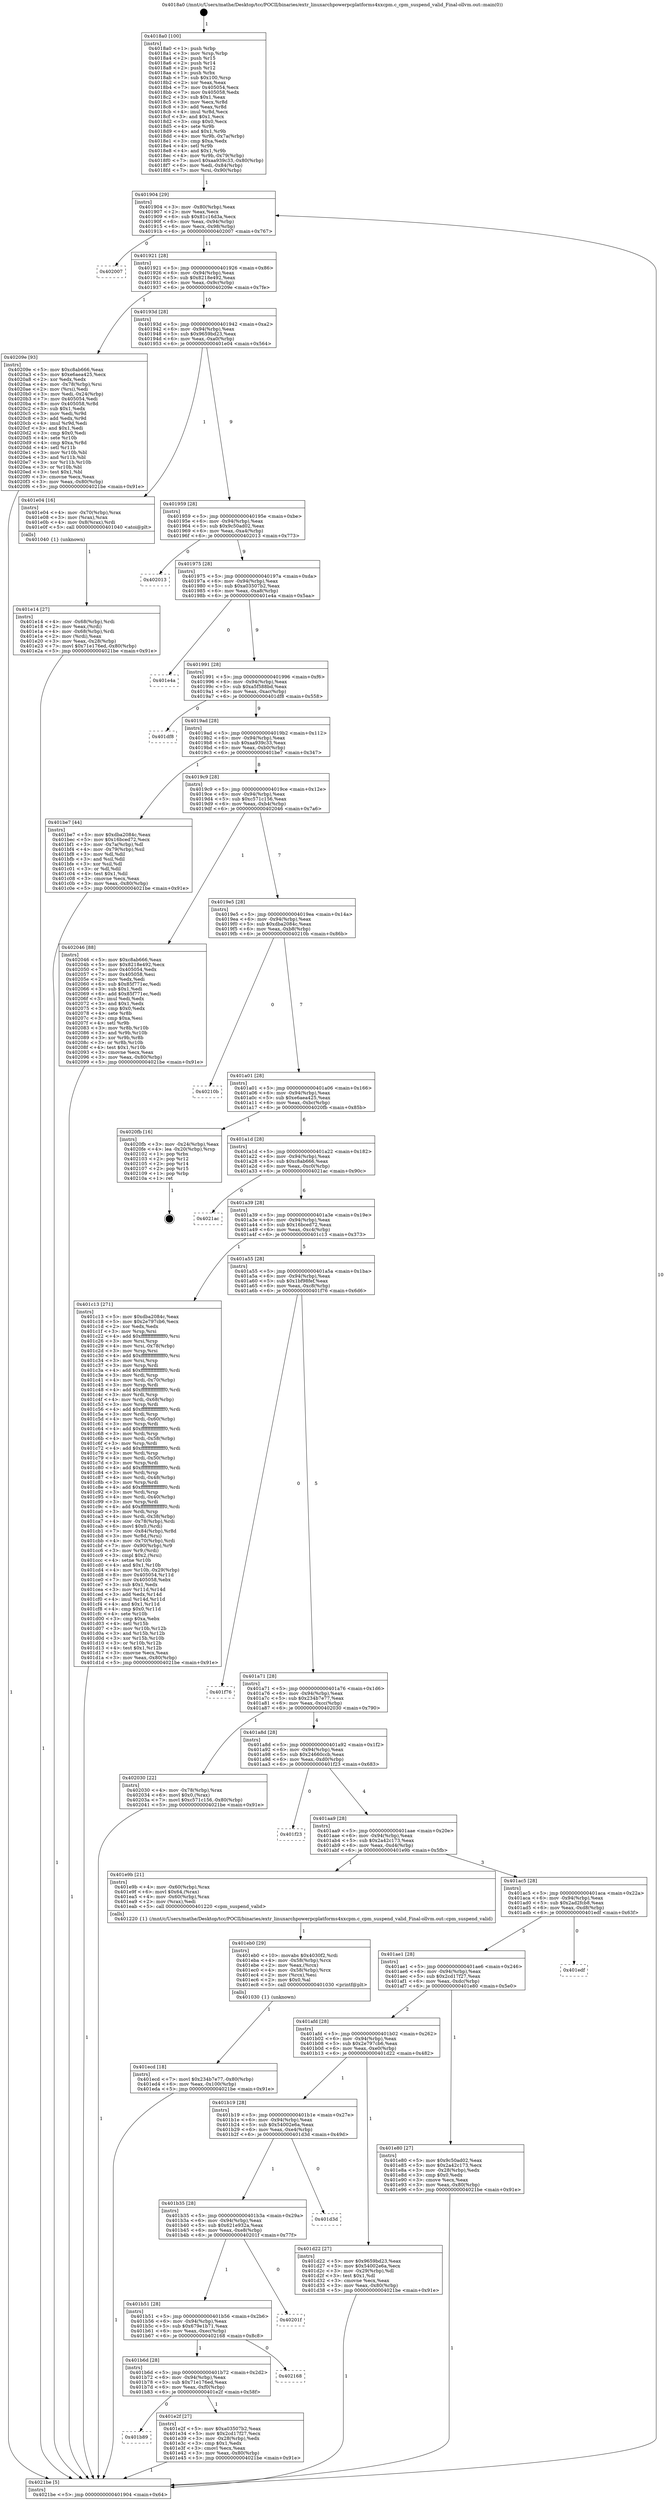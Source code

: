 digraph "0x4018a0" {
  label = "0x4018a0 (/mnt/c/Users/mathe/Desktop/tcc/POCII/binaries/extr_linuxarchpowerpcplatforms4xxcpm.c_cpm_suspend_valid_Final-ollvm.out::main(0))"
  labelloc = "t"
  node[shape=record]

  Entry [label="",width=0.3,height=0.3,shape=circle,fillcolor=black,style=filled]
  "0x401904" [label="{
     0x401904 [29]\l
     | [instrs]\l
     &nbsp;&nbsp;0x401904 \<+3\>: mov -0x80(%rbp),%eax\l
     &nbsp;&nbsp;0x401907 \<+2\>: mov %eax,%ecx\l
     &nbsp;&nbsp;0x401909 \<+6\>: sub $0x81c16d3a,%ecx\l
     &nbsp;&nbsp;0x40190f \<+6\>: mov %eax,-0x94(%rbp)\l
     &nbsp;&nbsp;0x401915 \<+6\>: mov %ecx,-0x98(%rbp)\l
     &nbsp;&nbsp;0x40191b \<+6\>: je 0000000000402007 \<main+0x767\>\l
  }"]
  "0x402007" [label="{
     0x402007\l
  }", style=dashed]
  "0x401921" [label="{
     0x401921 [28]\l
     | [instrs]\l
     &nbsp;&nbsp;0x401921 \<+5\>: jmp 0000000000401926 \<main+0x86\>\l
     &nbsp;&nbsp;0x401926 \<+6\>: mov -0x94(%rbp),%eax\l
     &nbsp;&nbsp;0x40192c \<+5\>: sub $0x8218e492,%eax\l
     &nbsp;&nbsp;0x401931 \<+6\>: mov %eax,-0x9c(%rbp)\l
     &nbsp;&nbsp;0x401937 \<+6\>: je 000000000040209e \<main+0x7fe\>\l
  }"]
  Exit [label="",width=0.3,height=0.3,shape=circle,fillcolor=black,style=filled,peripheries=2]
  "0x40209e" [label="{
     0x40209e [93]\l
     | [instrs]\l
     &nbsp;&nbsp;0x40209e \<+5\>: mov $0xc8ab666,%eax\l
     &nbsp;&nbsp;0x4020a3 \<+5\>: mov $0xe6aea425,%ecx\l
     &nbsp;&nbsp;0x4020a8 \<+2\>: xor %edx,%edx\l
     &nbsp;&nbsp;0x4020aa \<+4\>: mov -0x78(%rbp),%rsi\l
     &nbsp;&nbsp;0x4020ae \<+2\>: mov (%rsi),%edi\l
     &nbsp;&nbsp;0x4020b0 \<+3\>: mov %edi,-0x24(%rbp)\l
     &nbsp;&nbsp;0x4020b3 \<+7\>: mov 0x405054,%edi\l
     &nbsp;&nbsp;0x4020ba \<+8\>: mov 0x405058,%r8d\l
     &nbsp;&nbsp;0x4020c2 \<+3\>: sub $0x1,%edx\l
     &nbsp;&nbsp;0x4020c5 \<+3\>: mov %edi,%r9d\l
     &nbsp;&nbsp;0x4020c8 \<+3\>: add %edx,%r9d\l
     &nbsp;&nbsp;0x4020cb \<+4\>: imul %r9d,%edi\l
     &nbsp;&nbsp;0x4020cf \<+3\>: and $0x1,%edi\l
     &nbsp;&nbsp;0x4020d2 \<+3\>: cmp $0x0,%edi\l
     &nbsp;&nbsp;0x4020d5 \<+4\>: sete %r10b\l
     &nbsp;&nbsp;0x4020d9 \<+4\>: cmp $0xa,%r8d\l
     &nbsp;&nbsp;0x4020dd \<+4\>: setl %r11b\l
     &nbsp;&nbsp;0x4020e1 \<+3\>: mov %r10b,%bl\l
     &nbsp;&nbsp;0x4020e4 \<+3\>: and %r11b,%bl\l
     &nbsp;&nbsp;0x4020e7 \<+3\>: xor %r11b,%r10b\l
     &nbsp;&nbsp;0x4020ea \<+3\>: or %r10b,%bl\l
     &nbsp;&nbsp;0x4020ed \<+3\>: test $0x1,%bl\l
     &nbsp;&nbsp;0x4020f0 \<+3\>: cmovne %ecx,%eax\l
     &nbsp;&nbsp;0x4020f3 \<+3\>: mov %eax,-0x80(%rbp)\l
     &nbsp;&nbsp;0x4020f6 \<+5\>: jmp 00000000004021be \<main+0x91e\>\l
  }"]
  "0x40193d" [label="{
     0x40193d [28]\l
     | [instrs]\l
     &nbsp;&nbsp;0x40193d \<+5\>: jmp 0000000000401942 \<main+0xa2\>\l
     &nbsp;&nbsp;0x401942 \<+6\>: mov -0x94(%rbp),%eax\l
     &nbsp;&nbsp;0x401948 \<+5\>: sub $0x9659bd23,%eax\l
     &nbsp;&nbsp;0x40194d \<+6\>: mov %eax,-0xa0(%rbp)\l
     &nbsp;&nbsp;0x401953 \<+6\>: je 0000000000401e04 \<main+0x564\>\l
  }"]
  "0x401ecd" [label="{
     0x401ecd [18]\l
     | [instrs]\l
     &nbsp;&nbsp;0x401ecd \<+7\>: movl $0x234b7e77,-0x80(%rbp)\l
     &nbsp;&nbsp;0x401ed4 \<+6\>: mov %eax,-0x100(%rbp)\l
     &nbsp;&nbsp;0x401eda \<+5\>: jmp 00000000004021be \<main+0x91e\>\l
  }"]
  "0x401e04" [label="{
     0x401e04 [16]\l
     | [instrs]\l
     &nbsp;&nbsp;0x401e04 \<+4\>: mov -0x70(%rbp),%rax\l
     &nbsp;&nbsp;0x401e08 \<+3\>: mov (%rax),%rax\l
     &nbsp;&nbsp;0x401e0b \<+4\>: mov 0x8(%rax),%rdi\l
     &nbsp;&nbsp;0x401e0f \<+5\>: call 0000000000401040 \<atoi@plt\>\l
     | [calls]\l
     &nbsp;&nbsp;0x401040 \{1\} (unknown)\l
  }"]
  "0x401959" [label="{
     0x401959 [28]\l
     | [instrs]\l
     &nbsp;&nbsp;0x401959 \<+5\>: jmp 000000000040195e \<main+0xbe\>\l
     &nbsp;&nbsp;0x40195e \<+6\>: mov -0x94(%rbp),%eax\l
     &nbsp;&nbsp;0x401964 \<+5\>: sub $0x9c50ad02,%eax\l
     &nbsp;&nbsp;0x401969 \<+6\>: mov %eax,-0xa4(%rbp)\l
     &nbsp;&nbsp;0x40196f \<+6\>: je 0000000000402013 \<main+0x773\>\l
  }"]
  "0x401eb0" [label="{
     0x401eb0 [29]\l
     | [instrs]\l
     &nbsp;&nbsp;0x401eb0 \<+10\>: movabs $0x4030f2,%rdi\l
     &nbsp;&nbsp;0x401eba \<+4\>: mov -0x58(%rbp),%rcx\l
     &nbsp;&nbsp;0x401ebe \<+2\>: mov %eax,(%rcx)\l
     &nbsp;&nbsp;0x401ec0 \<+4\>: mov -0x58(%rbp),%rcx\l
     &nbsp;&nbsp;0x401ec4 \<+2\>: mov (%rcx),%esi\l
     &nbsp;&nbsp;0x401ec6 \<+2\>: mov $0x0,%al\l
     &nbsp;&nbsp;0x401ec8 \<+5\>: call 0000000000401030 \<printf@plt\>\l
     | [calls]\l
     &nbsp;&nbsp;0x401030 \{1\} (unknown)\l
  }"]
  "0x402013" [label="{
     0x402013\l
  }", style=dashed]
  "0x401975" [label="{
     0x401975 [28]\l
     | [instrs]\l
     &nbsp;&nbsp;0x401975 \<+5\>: jmp 000000000040197a \<main+0xda\>\l
     &nbsp;&nbsp;0x40197a \<+6\>: mov -0x94(%rbp),%eax\l
     &nbsp;&nbsp;0x401980 \<+5\>: sub $0xa03507b2,%eax\l
     &nbsp;&nbsp;0x401985 \<+6\>: mov %eax,-0xa8(%rbp)\l
     &nbsp;&nbsp;0x40198b \<+6\>: je 0000000000401e4a \<main+0x5aa\>\l
  }"]
  "0x401b89" [label="{
     0x401b89\l
  }", style=dashed]
  "0x401e4a" [label="{
     0x401e4a\l
  }", style=dashed]
  "0x401991" [label="{
     0x401991 [28]\l
     | [instrs]\l
     &nbsp;&nbsp;0x401991 \<+5\>: jmp 0000000000401996 \<main+0xf6\>\l
     &nbsp;&nbsp;0x401996 \<+6\>: mov -0x94(%rbp),%eax\l
     &nbsp;&nbsp;0x40199c \<+5\>: sub $0xa5f588bd,%eax\l
     &nbsp;&nbsp;0x4019a1 \<+6\>: mov %eax,-0xac(%rbp)\l
     &nbsp;&nbsp;0x4019a7 \<+6\>: je 0000000000401df8 \<main+0x558\>\l
  }"]
  "0x401e2f" [label="{
     0x401e2f [27]\l
     | [instrs]\l
     &nbsp;&nbsp;0x401e2f \<+5\>: mov $0xa03507b2,%eax\l
     &nbsp;&nbsp;0x401e34 \<+5\>: mov $0x2cd17f27,%ecx\l
     &nbsp;&nbsp;0x401e39 \<+3\>: mov -0x28(%rbp),%edx\l
     &nbsp;&nbsp;0x401e3c \<+3\>: cmp $0x1,%edx\l
     &nbsp;&nbsp;0x401e3f \<+3\>: cmovl %ecx,%eax\l
     &nbsp;&nbsp;0x401e42 \<+3\>: mov %eax,-0x80(%rbp)\l
     &nbsp;&nbsp;0x401e45 \<+5\>: jmp 00000000004021be \<main+0x91e\>\l
  }"]
  "0x401df8" [label="{
     0x401df8\l
  }", style=dashed]
  "0x4019ad" [label="{
     0x4019ad [28]\l
     | [instrs]\l
     &nbsp;&nbsp;0x4019ad \<+5\>: jmp 00000000004019b2 \<main+0x112\>\l
     &nbsp;&nbsp;0x4019b2 \<+6\>: mov -0x94(%rbp),%eax\l
     &nbsp;&nbsp;0x4019b8 \<+5\>: sub $0xaa939c33,%eax\l
     &nbsp;&nbsp;0x4019bd \<+6\>: mov %eax,-0xb0(%rbp)\l
     &nbsp;&nbsp;0x4019c3 \<+6\>: je 0000000000401be7 \<main+0x347\>\l
  }"]
  "0x401b6d" [label="{
     0x401b6d [28]\l
     | [instrs]\l
     &nbsp;&nbsp;0x401b6d \<+5\>: jmp 0000000000401b72 \<main+0x2d2\>\l
     &nbsp;&nbsp;0x401b72 \<+6\>: mov -0x94(%rbp),%eax\l
     &nbsp;&nbsp;0x401b78 \<+5\>: sub $0x71e176ed,%eax\l
     &nbsp;&nbsp;0x401b7d \<+6\>: mov %eax,-0xf0(%rbp)\l
     &nbsp;&nbsp;0x401b83 \<+6\>: je 0000000000401e2f \<main+0x58f\>\l
  }"]
  "0x401be7" [label="{
     0x401be7 [44]\l
     | [instrs]\l
     &nbsp;&nbsp;0x401be7 \<+5\>: mov $0xdba2084c,%eax\l
     &nbsp;&nbsp;0x401bec \<+5\>: mov $0x16bced72,%ecx\l
     &nbsp;&nbsp;0x401bf1 \<+3\>: mov -0x7a(%rbp),%dl\l
     &nbsp;&nbsp;0x401bf4 \<+4\>: mov -0x79(%rbp),%sil\l
     &nbsp;&nbsp;0x401bf8 \<+3\>: mov %dl,%dil\l
     &nbsp;&nbsp;0x401bfb \<+3\>: and %sil,%dil\l
     &nbsp;&nbsp;0x401bfe \<+3\>: xor %sil,%dl\l
     &nbsp;&nbsp;0x401c01 \<+3\>: or %dl,%dil\l
     &nbsp;&nbsp;0x401c04 \<+4\>: test $0x1,%dil\l
     &nbsp;&nbsp;0x401c08 \<+3\>: cmovne %ecx,%eax\l
     &nbsp;&nbsp;0x401c0b \<+3\>: mov %eax,-0x80(%rbp)\l
     &nbsp;&nbsp;0x401c0e \<+5\>: jmp 00000000004021be \<main+0x91e\>\l
  }"]
  "0x4019c9" [label="{
     0x4019c9 [28]\l
     | [instrs]\l
     &nbsp;&nbsp;0x4019c9 \<+5\>: jmp 00000000004019ce \<main+0x12e\>\l
     &nbsp;&nbsp;0x4019ce \<+6\>: mov -0x94(%rbp),%eax\l
     &nbsp;&nbsp;0x4019d4 \<+5\>: sub $0xc571c156,%eax\l
     &nbsp;&nbsp;0x4019d9 \<+6\>: mov %eax,-0xb4(%rbp)\l
     &nbsp;&nbsp;0x4019df \<+6\>: je 0000000000402046 \<main+0x7a6\>\l
  }"]
  "0x4021be" [label="{
     0x4021be [5]\l
     | [instrs]\l
     &nbsp;&nbsp;0x4021be \<+5\>: jmp 0000000000401904 \<main+0x64\>\l
  }"]
  "0x4018a0" [label="{
     0x4018a0 [100]\l
     | [instrs]\l
     &nbsp;&nbsp;0x4018a0 \<+1\>: push %rbp\l
     &nbsp;&nbsp;0x4018a1 \<+3\>: mov %rsp,%rbp\l
     &nbsp;&nbsp;0x4018a4 \<+2\>: push %r15\l
     &nbsp;&nbsp;0x4018a6 \<+2\>: push %r14\l
     &nbsp;&nbsp;0x4018a8 \<+2\>: push %r12\l
     &nbsp;&nbsp;0x4018aa \<+1\>: push %rbx\l
     &nbsp;&nbsp;0x4018ab \<+7\>: sub $0x100,%rsp\l
     &nbsp;&nbsp;0x4018b2 \<+2\>: xor %eax,%eax\l
     &nbsp;&nbsp;0x4018b4 \<+7\>: mov 0x405054,%ecx\l
     &nbsp;&nbsp;0x4018bb \<+7\>: mov 0x405058,%edx\l
     &nbsp;&nbsp;0x4018c2 \<+3\>: sub $0x1,%eax\l
     &nbsp;&nbsp;0x4018c5 \<+3\>: mov %ecx,%r8d\l
     &nbsp;&nbsp;0x4018c8 \<+3\>: add %eax,%r8d\l
     &nbsp;&nbsp;0x4018cb \<+4\>: imul %r8d,%ecx\l
     &nbsp;&nbsp;0x4018cf \<+3\>: and $0x1,%ecx\l
     &nbsp;&nbsp;0x4018d2 \<+3\>: cmp $0x0,%ecx\l
     &nbsp;&nbsp;0x4018d5 \<+4\>: sete %r9b\l
     &nbsp;&nbsp;0x4018d9 \<+4\>: and $0x1,%r9b\l
     &nbsp;&nbsp;0x4018dd \<+4\>: mov %r9b,-0x7a(%rbp)\l
     &nbsp;&nbsp;0x4018e1 \<+3\>: cmp $0xa,%edx\l
     &nbsp;&nbsp;0x4018e4 \<+4\>: setl %r9b\l
     &nbsp;&nbsp;0x4018e8 \<+4\>: and $0x1,%r9b\l
     &nbsp;&nbsp;0x4018ec \<+4\>: mov %r9b,-0x79(%rbp)\l
     &nbsp;&nbsp;0x4018f0 \<+7\>: movl $0xaa939c33,-0x80(%rbp)\l
     &nbsp;&nbsp;0x4018f7 \<+6\>: mov %edi,-0x84(%rbp)\l
     &nbsp;&nbsp;0x4018fd \<+7\>: mov %rsi,-0x90(%rbp)\l
  }"]
  "0x402168" [label="{
     0x402168\l
  }", style=dashed]
  "0x402046" [label="{
     0x402046 [88]\l
     | [instrs]\l
     &nbsp;&nbsp;0x402046 \<+5\>: mov $0xc8ab666,%eax\l
     &nbsp;&nbsp;0x40204b \<+5\>: mov $0x8218e492,%ecx\l
     &nbsp;&nbsp;0x402050 \<+7\>: mov 0x405054,%edx\l
     &nbsp;&nbsp;0x402057 \<+7\>: mov 0x405058,%esi\l
     &nbsp;&nbsp;0x40205e \<+2\>: mov %edx,%edi\l
     &nbsp;&nbsp;0x402060 \<+6\>: sub $0x85f771ec,%edi\l
     &nbsp;&nbsp;0x402066 \<+3\>: sub $0x1,%edi\l
     &nbsp;&nbsp;0x402069 \<+6\>: add $0x85f771ec,%edi\l
     &nbsp;&nbsp;0x40206f \<+3\>: imul %edi,%edx\l
     &nbsp;&nbsp;0x402072 \<+3\>: and $0x1,%edx\l
     &nbsp;&nbsp;0x402075 \<+3\>: cmp $0x0,%edx\l
     &nbsp;&nbsp;0x402078 \<+4\>: sete %r8b\l
     &nbsp;&nbsp;0x40207c \<+3\>: cmp $0xa,%esi\l
     &nbsp;&nbsp;0x40207f \<+4\>: setl %r9b\l
     &nbsp;&nbsp;0x402083 \<+3\>: mov %r8b,%r10b\l
     &nbsp;&nbsp;0x402086 \<+3\>: and %r9b,%r10b\l
     &nbsp;&nbsp;0x402089 \<+3\>: xor %r9b,%r8b\l
     &nbsp;&nbsp;0x40208c \<+3\>: or %r8b,%r10b\l
     &nbsp;&nbsp;0x40208f \<+4\>: test $0x1,%r10b\l
     &nbsp;&nbsp;0x402093 \<+3\>: cmovne %ecx,%eax\l
     &nbsp;&nbsp;0x402096 \<+3\>: mov %eax,-0x80(%rbp)\l
     &nbsp;&nbsp;0x402099 \<+5\>: jmp 00000000004021be \<main+0x91e\>\l
  }"]
  "0x4019e5" [label="{
     0x4019e5 [28]\l
     | [instrs]\l
     &nbsp;&nbsp;0x4019e5 \<+5\>: jmp 00000000004019ea \<main+0x14a\>\l
     &nbsp;&nbsp;0x4019ea \<+6\>: mov -0x94(%rbp),%eax\l
     &nbsp;&nbsp;0x4019f0 \<+5\>: sub $0xdba2084c,%eax\l
     &nbsp;&nbsp;0x4019f5 \<+6\>: mov %eax,-0xb8(%rbp)\l
     &nbsp;&nbsp;0x4019fb \<+6\>: je 000000000040210b \<main+0x86b\>\l
  }"]
  "0x401b51" [label="{
     0x401b51 [28]\l
     | [instrs]\l
     &nbsp;&nbsp;0x401b51 \<+5\>: jmp 0000000000401b56 \<main+0x2b6\>\l
     &nbsp;&nbsp;0x401b56 \<+6\>: mov -0x94(%rbp),%eax\l
     &nbsp;&nbsp;0x401b5c \<+5\>: sub $0x679e1b71,%eax\l
     &nbsp;&nbsp;0x401b61 \<+6\>: mov %eax,-0xec(%rbp)\l
     &nbsp;&nbsp;0x401b67 \<+6\>: je 0000000000402168 \<main+0x8c8\>\l
  }"]
  "0x40210b" [label="{
     0x40210b\l
  }", style=dashed]
  "0x401a01" [label="{
     0x401a01 [28]\l
     | [instrs]\l
     &nbsp;&nbsp;0x401a01 \<+5\>: jmp 0000000000401a06 \<main+0x166\>\l
     &nbsp;&nbsp;0x401a06 \<+6\>: mov -0x94(%rbp),%eax\l
     &nbsp;&nbsp;0x401a0c \<+5\>: sub $0xe6aea425,%eax\l
     &nbsp;&nbsp;0x401a11 \<+6\>: mov %eax,-0xbc(%rbp)\l
     &nbsp;&nbsp;0x401a17 \<+6\>: je 00000000004020fb \<main+0x85b\>\l
  }"]
  "0x40201f" [label="{
     0x40201f\l
  }", style=dashed]
  "0x4020fb" [label="{
     0x4020fb [16]\l
     | [instrs]\l
     &nbsp;&nbsp;0x4020fb \<+3\>: mov -0x24(%rbp),%eax\l
     &nbsp;&nbsp;0x4020fe \<+4\>: lea -0x20(%rbp),%rsp\l
     &nbsp;&nbsp;0x402102 \<+1\>: pop %rbx\l
     &nbsp;&nbsp;0x402103 \<+2\>: pop %r12\l
     &nbsp;&nbsp;0x402105 \<+2\>: pop %r14\l
     &nbsp;&nbsp;0x402107 \<+2\>: pop %r15\l
     &nbsp;&nbsp;0x402109 \<+1\>: pop %rbp\l
     &nbsp;&nbsp;0x40210a \<+1\>: ret\l
  }"]
  "0x401a1d" [label="{
     0x401a1d [28]\l
     | [instrs]\l
     &nbsp;&nbsp;0x401a1d \<+5\>: jmp 0000000000401a22 \<main+0x182\>\l
     &nbsp;&nbsp;0x401a22 \<+6\>: mov -0x94(%rbp),%eax\l
     &nbsp;&nbsp;0x401a28 \<+5\>: sub $0xc8ab666,%eax\l
     &nbsp;&nbsp;0x401a2d \<+6\>: mov %eax,-0xc0(%rbp)\l
     &nbsp;&nbsp;0x401a33 \<+6\>: je 00000000004021ac \<main+0x90c\>\l
  }"]
  "0x401b35" [label="{
     0x401b35 [28]\l
     | [instrs]\l
     &nbsp;&nbsp;0x401b35 \<+5\>: jmp 0000000000401b3a \<main+0x29a\>\l
     &nbsp;&nbsp;0x401b3a \<+6\>: mov -0x94(%rbp),%eax\l
     &nbsp;&nbsp;0x401b40 \<+5\>: sub $0x621e932a,%eax\l
     &nbsp;&nbsp;0x401b45 \<+6\>: mov %eax,-0xe8(%rbp)\l
     &nbsp;&nbsp;0x401b4b \<+6\>: je 000000000040201f \<main+0x77f\>\l
  }"]
  "0x4021ac" [label="{
     0x4021ac\l
  }", style=dashed]
  "0x401a39" [label="{
     0x401a39 [28]\l
     | [instrs]\l
     &nbsp;&nbsp;0x401a39 \<+5\>: jmp 0000000000401a3e \<main+0x19e\>\l
     &nbsp;&nbsp;0x401a3e \<+6\>: mov -0x94(%rbp),%eax\l
     &nbsp;&nbsp;0x401a44 \<+5\>: sub $0x16bced72,%eax\l
     &nbsp;&nbsp;0x401a49 \<+6\>: mov %eax,-0xc4(%rbp)\l
     &nbsp;&nbsp;0x401a4f \<+6\>: je 0000000000401c13 \<main+0x373\>\l
  }"]
  "0x401d3d" [label="{
     0x401d3d\l
  }", style=dashed]
  "0x401c13" [label="{
     0x401c13 [271]\l
     | [instrs]\l
     &nbsp;&nbsp;0x401c13 \<+5\>: mov $0xdba2084c,%eax\l
     &nbsp;&nbsp;0x401c18 \<+5\>: mov $0x2e797cb6,%ecx\l
     &nbsp;&nbsp;0x401c1d \<+2\>: xor %edx,%edx\l
     &nbsp;&nbsp;0x401c1f \<+3\>: mov %rsp,%rsi\l
     &nbsp;&nbsp;0x401c22 \<+4\>: add $0xfffffffffffffff0,%rsi\l
     &nbsp;&nbsp;0x401c26 \<+3\>: mov %rsi,%rsp\l
     &nbsp;&nbsp;0x401c29 \<+4\>: mov %rsi,-0x78(%rbp)\l
     &nbsp;&nbsp;0x401c2d \<+3\>: mov %rsp,%rsi\l
     &nbsp;&nbsp;0x401c30 \<+4\>: add $0xfffffffffffffff0,%rsi\l
     &nbsp;&nbsp;0x401c34 \<+3\>: mov %rsi,%rsp\l
     &nbsp;&nbsp;0x401c37 \<+3\>: mov %rsp,%rdi\l
     &nbsp;&nbsp;0x401c3a \<+4\>: add $0xfffffffffffffff0,%rdi\l
     &nbsp;&nbsp;0x401c3e \<+3\>: mov %rdi,%rsp\l
     &nbsp;&nbsp;0x401c41 \<+4\>: mov %rdi,-0x70(%rbp)\l
     &nbsp;&nbsp;0x401c45 \<+3\>: mov %rsp,%rdi\l
     &nbsp;&nbsp;0x401c48 \<+4\>: add $0xfffffffffffffff0,%rdi\l
     &nbsp;&nbsp;0x401c4c \<+3\>: mov %rdi,%rsp\l
     &nbsp;&nbsp;0x401c4f \<+4\>: mov %rdi,-0x68(%rbp)\l
     &nbsp;&nbsp;0x401c53 \<+3\>: mov %rsp,%rdi\l
     &nbsp;&nbsp;0x401c56 \<+4\>: add $0xfffffffffffffff0,%rdi\l
     &nbsp;&nbsp;0x401c5a \<+3\>: mov %rdi,%rsp\l
     &nbsp;&nbsp;0x401c5d \<+4\>: mov %rdi,-0x60(%rbp)\l
     &nbsp;&nbsp;0x401c61 \<+3\>: mov %rsp,%rdi\l
     &nbsp;&nbsp;0x401c64 \<+4\>: add $0xfffffffffffffff0,%rdi\l
     &nbsp;&nbsp;0x401c68 \<+3\>: mov %rdi,%rsp\l
     &nbsp;&nbsp;0x401c6b \<+4\>: mov %rdi,-0x58(%rbp)\l
     &nbsp;&nbsp;0x401c6f \<+3\>: mov %rsp,%rdi\l
     &nbsp;&nbsp;0x401c72 \<+4\>: add $0xfffffffffffffff0,%rdi\l
     &nbsp;&nbsp;0x401c76 \<+3\>: mov %rdi,%rsp\l
     &nbsp;&nbsp;0x401c79 \<+4\>: mov %rdi,-0x50(%rbp)\l
     &nbsp;&nbsp;0x401c7d \<+3\>: mov %rsp,%rdi\l
     &nbsp;&nbsp;0x401c80 \<+4\>: add $0xfffffffffffffff0,%rdi\l
     &nbsp;&nbsp;0x401c84 \<+3\>: mov %rdi,%rsp\l
     &nbsp;&nbsp;0x401c87 \<+4\>: mov %rdi,-0x48(%rbp)\l
     &nbsp;&nbsp;0x401c8b \<+3\>: mov %rsp,%rdi\l
     &nbsp;&nbsp;0x401c8e \<+4\>: add $0xfffffffffffffff0,%rdi\l
     &nbsp;&nbsp;0x401c92 \<+3\>: mov %rdi,%rsp\l
     &nbsp;&nbsp;0x401c95 \<+4\>: mov %rdi,-0x40(%rbp)\l
     &nbsp;&nbsp;0x401c99 \<+3\>: mov %rsp,%rdi\l
     &nbsp;&nbsp;0x401c9c \<+4\>: add $0xfffffffffffffff0,%rdi\l
     &nbsp;&nbsp;0x401ca0 \<+3\>: mov %rdi,%rsp\l
     &nbsp;&nbsp;0x401ca3 \<+4\>: mov %rdi,-0x38(%rbp)\l
     &nbsp;&nbsp;0x401ca7 \<+4\>: mov -0x78(%rbp),%rdi\l
     &nbsp;&nbsp;0x401cab \<+6\>: movl $0x0,(%rdi)\l
     &nbsp;&nbsp;0x401cb1 \<+7\>: mov -0x84(%rbp),%r8d\l
     &nbsp;&nbsp;0x401cb8 \<+3\>: mov %r8d,(%rsi)\l
     &nbsp;&nbsp;0x401cbb \<+4\>: mov -0x70(%rbp),%rdi\l
     &nbsp;&nbsp;0x401cbf \<+7\>: mov -0x90(%rbp),%r9\l
     &nbsp;&nbsp;0x401cc6 \<+3\>: mov %r9,(%rdi)\l
     &nbsp;&nbsp;0x401cc9 \<+3\>: cmpl $0x2,(%rsi)\l
     &nbsp;&nbsp;0x401ccc \<+4\>: setne %r10b\l
     &nbsp;&nbsp;0x401cd0 \<+4\>: and $0x1,%r10b\l
     &nbsp;&nbsp;0x401cd4 \<+4\>: mov %r10b,-0x29(%rbp)\l
     &nbsp;&nbsp;0x401cd8 \<+8\>: mov 0x405054,%r11d\l
     &nbsp;&nbsp;0x401ce0 \<+7\>: mov 0x405058,%ebx\l
     &nbsp;&nbsp;0x401ce7 \<+3\>: sub $0x1,%edx\l
     &nbsp;&nbsp;0x401cea \<+3\>: mov %r11d,%r14d\l
     &nbsp;&nbsp;0x401ced \<+3\>: add %edx,%r14d\l
     &nbsp;&nbsp;0x401cf0 \<+4\>: imul %r14d,%r11d\l
     &nbsp;&nbsp;0x401cf4 \<+4\>: and $0x1,%r11d\l
     &nbsp;&nbsp;0x401cf8 \<+4\>: cmp $0x0,%r11d\l
     &nbsp;&nbsp;0x401cfc \<+4\>: sete %r10b\l
     &nbsp;&nbsp;0x401d00 \<+3\>: cmp $0xa,%ebx\l
     &nbsp;&nbsp;0x401d03 \<+4\>: setl %r15b\l
     &nbsp;&nbsp;0x401d07 \<+3\>: mov %r10b,%r12b\l
     &nbsp;&nbsp;0x401d0a \<+3\>: and %r15b,%r12b\l
     &nbsp;&nbsp;0x401d0d \<+3\>: xor %r15b,%r10b\l
     &nbsp;&nbsp;0x401d10 \<+3\>: or %r10b,%r12b\l
     &nbsp;&nbsp;0x401d13 \<+4\>: test $0x1,%r12b\l
     &nbsp;&nbsp;0x401d17 \<+3\>: cmovne %ecx,%eax\l
     &nbsp;&nbsp;0x401d1a \<+3\>: mov %eax,-0x80(%rbp)\l
     &nbsp;&nbsp;0x401d1d \<+5\>: jmp 00000000004021be \<main+0x91e\>\l
  }"]
  "0x401a55" [label="{
     0x401a55 [28]\l
     | [instrs]\l
     &nbsp;&nbsp;0x401a55 \<+5\>: jmp 0000000000401a5a \<main+0x1ba\>\l
     &nbsp;&nbsp;0x401a5a \<+6\>: mov -0x94(%rbp),%eax\l
     &nbsp;&nbsp;0x401a60 \<+5\>: sub $0x1bf98fef,%eax\l
     &nbsp;&nbsp;0x401a65 \<+6\>: mov %eax,-0xc8(%rbp)\l
     &nbsp;&nbsp;0x401a6b \<+6\>: je 0000000000401f76 \<main+0x6d6\>\l
  }"]
  "0x401e14" [label="{
     0x401e14 [27]\l
     | [instrs]\l
     &nbsp;&nbsp;0x401e14 \<+4\>: mov -0x68(%rbp),%rdi\l
     &nbsp;&nbsp;0x401e18 \<+2\>: mov %eax,(%rdi)\l
     &nbsp;&nbsp;0x401e1a \<+4\>: mov -0x68(%rbp),%rdi\l
     &nbsp;&nbsp;0x401e1e \<+2\>: mov (%rdi),%eax\l
     &nbsp;&nbsp;0x401e20 \<+3\>: mov %eax,-0x28(%rbp)\l
     &nbsp;&nbsp;0x401e23 \<+7\>: movl $0x71e176ed,-0x80(%rbp)\l
     &nbsp;&nbsp;0x401e2a \<+5\>: jmp 00000000004021be \<main+0x91e\>\l
  }"]
  "0x401b19" [label="{
     0x401b19 [28]\l
     | [instrs]\l
     &nbsp;&nbsp;0x401b19 \<+5\>: jmp 0000000000401b1e \<main+0x27e\>\l
     &nbsp;&nbsp;0x401b1e \<+6\>: mov -0x94(%rbp),%eax\l
     &nbsp;&nbsp;0x401b24 \<+5\>: sub $0x54002e6a,%eax\l
     &nbsp;&nbsp;0x401b29 \<+6\>: mov %eax,-0xe4(%rbp)\l
     &nbsp;&nbsp;0x401b2f \<+6\>: je 0000000000401d3d \<main+0x49d\>\l
  }"]
  "0x401f76" [label="{
     0x401f76\l
  }", style=dashed]
  "0x401a71" [label="{
     0x401a71 [28]\l
     | [instrs]\l
     &nbsp;&nbsp;0x401a71 \<+5\>: jmp 0000000000401a76 \<main+0x1d6\>\l
     &nbsp;&nbsp;0x401a76 \<+6\>: mov -0x94(%rbp),%eax\l
     &nbsp;&nbsp;0x401a7c \<+5\>: sub $0x234b7e77,%eax\l
     &nbsp;&nbsp;0x401a81 \<+6\>: mov %eax,-0xcc(%rbp)\l
     &nbsp;&nbsp;0x401a87 \<+6\>: je 0000000000402030 \<main+0x790\>\l
  }"]
  "0x401d22" [label="{
     0x401d22 [27]\l
     | [instrs]\l
     &nbsp;&nbsp;0x401d22 \<+5\>: mov $0x9659bd23,%eax\l
     &nbsp;&nbsp;0x401d27 \<+5\>: mov $0x54002e6a,%ecx\l
     &nbsp;&nbsp;0x401d2c \<+3\>: mov -0x29(%rbp),%dl\l
     &nbsp;&nbsp;0x401d2f \<+3\>: test $0x1,%dl\l
     &nbsp;&nbsp;0x401d32 \<+3\>: cmovne %ecx,%eax\l
     &nbsp;&nbsp;0x401d35 \<+3\>: mov %eax,-0x80(%rbp)\l
     &nbsp;&nbsp;0x401d38 \<+5\>: jmp 00000000004021be \<main+0x91e\>\l
  }"]
  "0x402030" [label="{
     0x402030 [22]\l
     | [instrs]\l
     &nbsp;&nbsp;0x402030 \<+4\>: mov -0x78(%rbp),%rax\l
     &nbsp;&nbsp;0x402034 \<+6\>: movl $0x0,(%rax)\l
     &nbsp;&nbsp;0x40203a \<+7\>: movl $0xc571c156,-0x80(%rbp)\l
     &nbsp;&nbsp;0x402041 \<+5\>: jmp 00000000004021be \<main+0x91e\>\l
  }"]
  "0x401a8d" [label="{
     0x401a8d [28]\l
     | [instrs]\l
     &nbsp;&nbsp;0x401a8d \<+5\>: jmp 0000000000401a92 \<main+0x1f2\>\l
     &nbsp;&nbsp;0x401a92 \<+6\>: mov -0x94(%rbp),%eax\l
     &nbsp;&nbsp;0x401a98 \<+5\>: sub $0x24660ccb,%eax\l
     &nbsp;&nbsp;0x401a9d \<+6\>: mov %eax,-0xd0(%rbp)\l
     &nbsp;&nbsp;0x401aa3 \<+6\>: je 0000000000401f23 \<main+0x683\>\l
  }"]
  "0x401afd" [label="{
     0x401afd [28]\l
     | [instrs]\l
     &nbsp;&nbsp;0x401afd \<+5\>: jmp 0000000000401b02 \<main+0x262\>\l
     &nbsp;&nbsp;0x401b02 \<+6\>: mov -0x94(%rbp),%eax\l
     &nbsp;&nbsp;0x401b08 \<+5\>: sub $0x2e797cb6,%eax\l
     &nbsp;&nbsp;0x401b0d \<+6\>: mov %eax,-0xe0(%rbp)\l
     &nbsp;&nbsp;0x401b13 \<+6\>: je 0000000000401d22 \<main+0x482\>\l
  }"]
  "0x401f23" [label="{
     0x401f23\l
  }", style=dashed]
  "0x401aa9" [label="{
     0x401aa9 [28]\l
     | [instrs]\l
     &nbsp;&nbsp;0x401aa9 \<+5\>: jmp 0000000000401aae \<main+0x20e\>\l
     &nbsp;&nbsp;0x401aae \<+6\>: mov -0x94(%rbp),%eax\l
     &nbsp;&nbsp;0x401ab4 \<+5\>: sub $0x2a42c173,%eax\l
     &nbsp;&nbsp;0x401ab9 \<+6\>: mov %eax,-0xd4(%rbp)\l
     &nbsp;&nbsp;0x401abf \<+6\>: je 0000000000401e9b \<main+0x5fb\>\l
  }"]
  "0x401e80" [label="{
     0x401e80 [27]\l
     | [instrs]\l
     &nbsp;&nbsp;0x401e80 \<+5\>: mov $0x9c50ad02,%eax\l
     &nbsp;&nbsp;0x401e85 \<+5\>: mov $0x2a42c173,%ecx\l
     &nbsp;&nbsp;0x401e8a \<+3\>: mov -0x28(%rbp),%edx\l
     &nbsp;&nbsp;0x401e8d \<+3\>: cmp $0x0,%edx\l
     &nbsp;&nbsp;0x401e90 \<+3\>: cmove %ecx,%eax\l
     &nbsp;&nbsp;0x401e93 \<+3\>: mov %eax,-0x80(%rbp)\l
     &nbsp;&nbsp;0x401e96 \<+5\>: jmp 00000000004021be \<main+0x91e\>\l
  }"]
  "0x401e9b" [label="{
     0x401e9b [21]\l
     | [instrs]\l
     &nbsp;&nbsp;0x401e9b \<+4\>: mov -0x60(%rbp),%rax\l
     &nbsp;&nbsp;0x401e9f \<+6\>: movl $0x64,(%rax)\l
     &nbsp;&nbsp;0x401ea5 \<+4\>: mov -0x60(%rbp),%rax\l
     &nbsp;&nbsp;0x401ea9 \<+2\>: mov (%rax),%edi\l
     &nbsp;&nbsp;0x401eab \<+5\>: call 0000000000401220 \<cpm_suspend_valid\>\l
     | [calls]\l
     &nbsp;&nbsp;0x401220 \{1\} (/mnt/c/Users/mathe/Desktop/tcc/POCII/binaries/extr_linuxarchpowerpcplatforms4xxcpm.c_cpm_suspend_valid_Final-ollvm.out::cpm_suspend_valid)\l
  }"]
  "0x401ac5" [label="{
     0x401ac5 [28]\l
     | [instrs]\l
     &nbsp;&nbsp;0x401ac5 \<+5\>: jmp 0000000000401aca \<main+0x22a\>\l
     &nbsp;&nbsp;0x401aca \<+6\>: mov -0x94(%rbp),%eax\l
     &nbsp;&nbsp;0x401ad0 \<+5\>: sub $0x2ad2fcb8,%eax\l
     &nbsp;&nbsp;0x401ad5 \<+6\>: mov %eax,-0xd8(%rbp)\l
     &nbsp;&nbsp;0x401adb \<+6\>: je 0000000000401edf \<main+0x63f\>\l
  }"]
  "0x401ae1" [label="{
     0x401ae1 [28]\l
     | [instrs]\l
     &nbsp;&nbsp;0x401ae1 \<+5\>: jmp 0000000000401ae6 \<main+0x246\>\l
     &nbsp;&nbsp;0x401ae6 \<+6\>: mov -0x94(%rbp),%eax\l
     &nbsp;&nbsp;0x401aec \<+5\>: sub $0x2cd17f27,%eax\l
     &nbsp;&nbsp;0x401af1 \<+6\>: mov %eax,-0xdc(%rbp)\l
     &nbsp;&nbsp;0x401af7 \<+6\>: je 0000000000401e80 \<main+0x5e0\>\l
  }"]
  "0x401edf" [label="{
     0x401edf\l
  }", style=dashed]
  Entry -> "0x4018a0" [label=" 1"]
  "0x401904" -> "0x402007" [label=" 0"]
  "0x401904" -> "0x401921" [label=" 11"]
  "0x4020fb" -> Exit [label=" 1"]
  "0x401921" -> "0x40209e" [label=" 1"]
  "0x401921" -> "0x40193d" [label=" 10"]
  "0x40209e" -> "0x4021be" [label=" 1"]
  "0x40193d" -> "0x401e04" [label=" 1"]
  "0x40193d" -> "0x401959" [label=" 9"]
  "0x402046" -> "0x4021be" [label=" 1"]
  "0x401959" -> "0x402013" [label=" 0"]
  "0x401959" -> "0x401975" [label=" 9"]
  "0x402030" -> "0x4021be" [label=" 1"]
  "0x401975" -> "0x401e4a" [label=" 0"]
  "0x401975" -> "0x401991" [label=" 9"]
  "0x401ecd" -> "0x4021be" [label=" 1"]
  "0x401991" -> "0x401df8" [label=" 0"]
  "0x401991" -> "0x4019ad" [label=" 9"]
  "0x401eb0" -> "0x401ecd" [label=" 1"]
  "0x4019ad" -> "0x401be7" [label=" 1"]
  "0x4019ad" -> "0x4019c9" [label=" 8"]
  "0x401be7" -> "0x4021be" [label=" 1"]
  "0x4018a0" -> "0x401904" [label=" 1"]
  "0x4021be" -> "0x401904" [label=" 10"]
  "0x401e80" -> "0x4021be" [label=" 1"]
  "0x4019c9" -> "0x402046" [label=" 1"]
  "0x4019c9" -> "0x4019e5" [label=" 7"]
  "0x401e2f" -> "0x4021be" [label=" 1"]
  "0x4019e5" -> "0x40210b" [label=" 0"]
  "0x4019e5" -> "0x401a01" [label=" 7"]
  "0x401b6d" -> "0x401e2f" [label=" 1"]
  "0x401a01" -> "0x4020fb" [label=" 1"]
  "0x401a01" -> "0x401a1d" [label=" 6"]
  "0x401e9b" -> "0x401eb0" [label=" 1"]
  "0x401a1d" -> "0x4021ac" [label=" 0"]
  "0x401a1d" -> "0x401a39" [label=" 6"]
  "0x401b51" -> "0x402168" [label=" 0"]
  "0x401a39" -> "0x401c13" [label=" 1"]
  "0x401a39" -> "0x401a55" [label=" 5"]
  "0x401b6d" -> "0x401b89" [label=" 0"]
  "0x401c13" -> "0x4021be" [label=" 1"]
  "0x401b35" -> "0x40201f" [label=" 0"]
  "0x401a55" -> "0x401f76" [label=" 0"]
  "0x401a55" -> "0x401a71" [label=" 5"]
  "0x401b51" -> "0x401b6d" [label=" 1"]
  "0x401a71" -> "0x402030" [label=" 1"]
  "0x401a71" -> "0x401a8d" [label=" 4"]
  "0x401b19" -> "0x401b35" [label=" 1"]
  "0x401a8d" -> "0x401f23" [label=" 0"]
  "0x401a8d" -> "0x401aa9" [label=" 4"]
  "0x401b35" -> "0x401b51" [label=" 1"]
  "0x401aa9" -> "0x401e9b" [label=" 1"]
  "0x401aa9" -> "0x401ac5" [label=" 3"]
  "0x401e14" -> "0x4021be" [label=" 1"]
  "0x401ac5" -> "0x401edf" [label=" 0"]
  "0x401ac5" -> "0x401ae1" [label=" 3"]
  "0x401e04" -> "0x401e14" [label=" 1"]
  "0x401ae1" -> "0x401e80" [label=" 1"]
  "0x401ae1" -> "0x401afd" [label=" 2"]
  "0x401b19" -> "0x401d3d" [label=" 0"]
  "0x401afd" -> "0x401d22" [label=" 1"]
  "0x401afd" -> "0x401b19" [label=" 1"]
  "0x401d22" -> "0x4021be" [label=" 1"]
}
